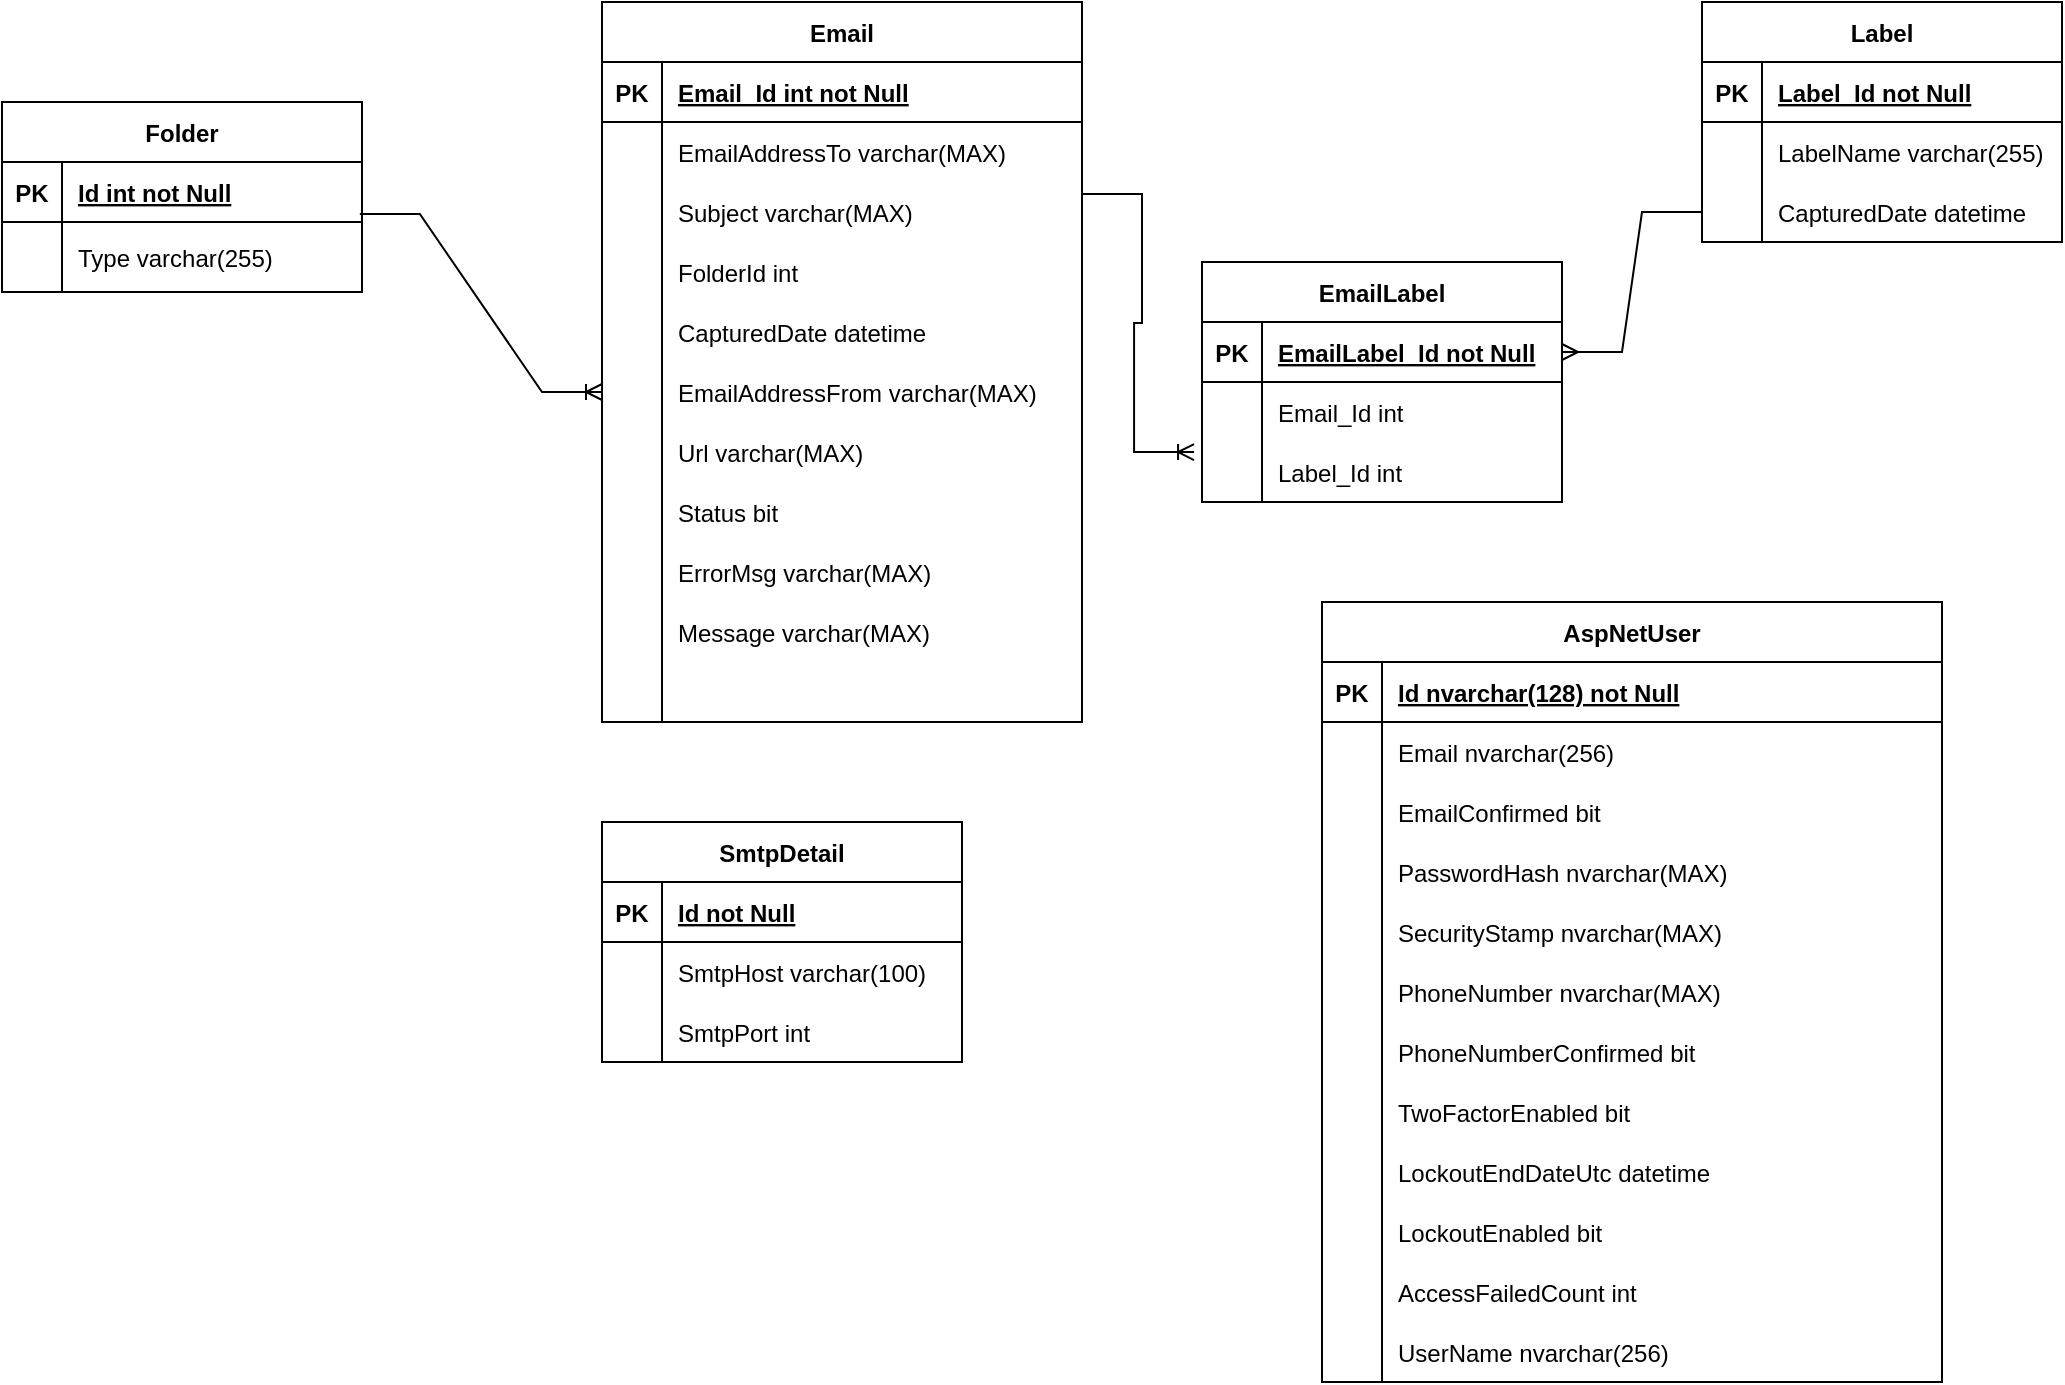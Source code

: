 <mxfile version="16.2.2" type="device"><diagram id="R2lEEEUBdFMjLlhIrx00" name="Page-1"><mxGraphModel dx="2272" dy="794" grid="1" gridSize="10" guides="1" tooltips="1" connect="1" arrows="1" fold="1" page="1" pageScale="1" pageWidth="850" pageHeight="1100" math="0" shadow="0" extFonts="Permanent Marker^https://fonts.googleapis.com/css?family=Permanent+Marker"><root><mxCell id="0"/><mxCell id="1" parent="0"/><mxCell id="u-XJidfxg6bG7zuZguOY-73" value="" style="edgeStyle=entityRelationEdgeStyle;fontSize=12;html=1;endArrow=ERmany;rounded=0;exitX=0;exitY=0.5;exitDx=0;exitDy=0;entryX=1;entryY=0.5;entryDx=0;entryDy=0;" edge="1" parent="1" source="u-XJidfxg6bG7zuZguOY-53" target="u-XJidfxg6bG7zuZguOY-34"><mxGeometry width="100" height="100" relative="1" as="geometry"><mxPoint x="800" y="130" as="sourcePoint"/><mxPoint x="620" y="260" as="targetPoint"/></mxGeometry></mxCell><mxCell id="u-XJidfxg6bG7zuZguOY-33" value="EmailLabel" style="shape=table;startSize=30;container=1;collapsible=1;childLayout=tableLayout;fixedRows=1;rowLines=0;fontStyle=1;align=center;resizeLast=1;" vertex="1" parent="1"><mxGeometry x="360" y="160" width="180" height="120" as="geometry"/></mxCell><mxCell id="u-XJidfxg6bG7zuZguOY-34" value="" style="shape=partialRectangle;collapsible=0;dropTarget=0;pointerEvents=0;fillColor=none;top=0;left=0;bottom=1;right=0;points=[[0,0.5],[1,0.5]];portConstraint=eastwest;" vertex="1" parent="u-XJidfxg6bG7zuZguOY-33"><mxGeometry y="30" width="180" height="30" as="geometry"/></mxCell><mxCell id="u-XJidfxg6bG7zuZguOY-35" value="PK" style="shape=partialRectangle;connectable=0;fillColor=none;top=0;left=0;bottom=0;right=0;fontStyle=1;overflow=hidden;" vertex="1" parent="u-XJidfxg6bG7zuZguOY-34"><mxGeometry width="30" height="30" as="geometry"><mxRectangle width="30" height="30" as="alternateBounds"/></mxGeometry></mxCell><mxCell id="u-XJidfxg6bG7zuZguOY-36" value="EmailLabel_Id not Null" style="shape=partialRectangle;connectable=0;fillColor=none;top=0;left=0;bottom=0;right=0;align=left;spacingLeft=6;fontStyle=5;overflow=hidden;" vertex="1" parent="u-XJidfxg6bG7zuZguOY-34"><mxGeometry x="30" width="150" height="30" as="geometry"><mxRectangle width="150" height="30" as="alternateBounds"/></mxGeometry></mxCell><mxCell id="u-XJidfxg6bG7zuZguOY-37" value="" style="shape=partialRectangle;collapsible=0;dropTarget=0;pointerEvents=0;fillColor=none;top=0;left=0;bottom=0;right=0;points=[[0,0.5],[1,0.5]];portConstraint=eastwest;" vertex="1" parent="u-XJidfxg6bG7zuZguOY-33"><mxGeometry y="60" width="180" height="30" as="geometry"/></mxCell><mxCell id="u-XJidfxg6bG7zuZguOY-38" value="" style="shape=partialRectangle;connectable=0;fillColor=none;top=0;left=0;bottom=0;right=0;editable=1;overflow=hidden;" vertex="1" parent="u-XJidfxg6bG7zuZguOY-37"><mxGeometry width="30" height="30" as="geometry"><mxRectangle width="30" height="30" as="alternateBounds"/></mxGeometry></mxCell><mxCell id="u-XJidfxg6bG7zuZguOY-39" value="Email_Id int" style="shape=partialRectangle;connectable=0;fillColor=none;top=0;left=0;bottom=0;right=0;align=left;spacingLeft=6;overflow=hidden;" vertex="1" parent="u-XJidfxg6bG7zuZguOY-37"><mxGeometry x="30" width="150" height="30" as="geometry"><mxRectangle width="150" height="30" as="alternateBounds"/></mxGeometry></mxCell><mxCell id="u-XJidfxg6bG7zuZguOY-40" value="" style="shape=partialRectangle;collapsible=0;dropTarget=0;pointerEvents=0;fillColor=none;top=0;left=0;bottom=0;right=0;points=[[0,0.5],[1,0.5]];portConstraint=eastwest;" vertex="1" parent="u-XJidfxg6bG7zuZguOY-33"><mxGeometry y="90" width="180" height="30" as="geometry"/></mxCell><mxCell id="u-XJidfxg6bG7zuZguOY-41" value="" style="shape=partialRectangle;connectable=0;fillColor=none;top=0;left=0;bottom=0;right=0;editable=1;overflow=hidden;" vertex="1" parent="u-XJidfxg6bG7zuZguOY-40"><mxGeometry width="30" height="30" as="geometry"><mxRectangle width="30" height="30" as="alternateBounds"/></mxGeometry></mxCell><mxCell id="u-XJidfxg6bG7zuZguOY-42" value="Label_Id int" style="shape=partialRectangle;connectable=0;fillColor=none;top=0;left=0;bottom=0;right=0;align=left;spacingLeft=6;overflow=hidden;" vertex="1" parent="u-XJidfxg6bG7zuZguOY-40"><mxGeometry x="30" width="150" height="30" as="geometry"><mxRectangle width="150" height="30" as="alternateBounds"/></mxGeometry></mxCell><mxCell id="u-XJidfxg6bG7zuZguOY-46" value="Label" style="shape=table;startSize=30;container=1;collapsible=1;childLayout=tableLayout;fixedRows=1;rowLines=0;fontStyle=1;align=center;resizeLast=1;" vertex="1" parent="1"><mxGeometry x="610" y="30" width="180" height="120" as="geometry"/></mxCell><mxCell id="u-XJidfxg6bG7zuZguOY-47" value="" style="shape=partialRectangle;collapsible=0;dropTarget=0;pointerEvents=0;fillColor=none;top=0;left=0;bottom=1;right=0;points=[[0,0.5],[1,0.5]];portConstraint=eastwest;" vertex="1" parent="u-XJidfxg6bG7zuZguOY-46"><mxGeometry y="30" width="180" height="30" as="geometry"/></mxCell><mxCell id="u-XJidfxg6bG7zuZguOY-48" value="PK" style="shape=partialRectangle;connectable=0;fillColor=none;top=0;left=0;bottom=0;right=0;fontStyle=1;overflow=hidden;" vertex="1" parent="u-XJidfxg6bG7zuZguOY-47"><mxGeometry width="30" height="30" as="geometry"><mxRectangle width="30" height="30" as="alternateBounds"/></mxGeometry></mxCell><mxCell id="u-XJidfxg6bG7zuZguOY-49" value="Label_Id not Null" style="shape=partialRectangle;connectable=0;fillColor=none;top=0;left=0;bottom=0;right=0;align=left;spacingLeft=6;fontStyle=5;overflow=hidden;" vertex="1" parent="u-XJidfxg6bG7zuZguOY-47"><mxGeometry x="30" width="150" height="30" as="geometry"><mxRectangle width="150" height="30" as="alternateBounds"/></mxGeometry></mxCell><mxCell id="u-XJidfxg6bG7zuZguOY-50" value="" style="shape=partialRectangle;collapsible=0;dropTarget=0;pointerEvents=0;fillColor=none;top=0;left=0;bottom=0;right=0;points=[[0,0.5],[1,0.5]];portConstraint=eastwest;" vertex="1" parent="u-XJidfxg6bG7zuZguOY-46"><mxGeometry y="60" width="180" height="30" as="geometry"/></mxCell><mxCell id="u-XJidfxg6bG7zuZguOY-51" value="" style="shape=partialRectangle;connectable=0;fillColor=none;top=0;left=0;bottom=0;right=0;editable=1;overflow=hidden;" vertex="1" parent="u-XJidfxg6bG7zuZguOY-50"><mxGeometry width="30" height="30" as="geometry"><mxRectangle width="30" height="30" as="alternateBounds"/></mxGeometry></mxCell><mxCell id="u-XJidfxg6bG7zuZguOY-52" value="LabelName varchar(255)" style="shape=partialRectangle;connectable=0;fillColor=none;top=0;left=0;bottom=0;right=0;align=left;spacingLeft=6;overflow=hidden;" vertex="1" parent="u-XJidfxg6bG7zuZguOY-50"><mxGeometry x="30" width="150" height="30" as="geometry"><mxRectangle width="150" height="30" as="alternateBounds"/></mxGeometry></mxCell><mxCell id="u-XJidfxg6bG7zuZguOY-53" value="" style="shape=partialRectangle;collapsible=0;dropTarget=0;pointerEvents=0;fillColor=none;top=0;left=0;bottom=0;right=0;points=[[0,0.5],[1,0.5]];portConstraint=eastwest;" vertex="1" parent="u-XJidfxg6bG7zuZguOY-46"><mxGeometry y="90" width="180" height="30" as="geometry"/></mxCell><mxCell id="u-XJidfxg6bG7zuZguOY-54" value="" style="shape=partialRectangle;connectable=0;fillColor=none;top=0;left=0;bottom=0;right=0;editable=1;overflow=hidden;" vertex="1" parent="u-XJidfxg6bG7zuZguOY-53"><mxGeometry width="30" height="30" as="geometry"><mxRectangle width="30" height="30" as="alternateBounds"/></mxGeometry></mxCell><mxCell id="u-XJidfxg6bG7zuZguOY-55" value="CapturedDate datetime" style="shape=partialRectangle;connectable=0;fillColor=none;top=0;left=0;bottom=0;right=0;align=left;spacingLeft=6;overflow=hidden;" vertex="1" parent="u-XJidfxg6bG7zuZguOY-53"><mxGeometry x="30" width="150" height="30" as="geometry"><mxRectangle width="150" height="30" as="alternateBounds"/></mxGeometry></mxCell><mxCell id="u-XJidfxg6bG7zuZguOY-59" value="Email" style="shape=table;startSize=30;container=1;collapsible=1;childLayout=tableLayout;fixedRows=1;rowLines=0;fontStyle=1;align=center;resizeLast=1;" vertex="1" parent="1"><mxGeometry x="60" y="30" width="240" height="360" as="geometry"/></mxCell><mxCell id="u-XJidfxg6bG7zuZguOY-60" value="" style="shape=partialRectangle;collapsible=0;dropTarget=0;pointerEvents=0;fillColor=none;top=0;left=0;bottom=1;right=0;points=[[0,0.5],[1,0.5]];portConstraint=eastwest;" vertex="1" parent="u-XJidfxg6bG7zuZguOY-59"><mxGeometry y="30" width="240" height="30" as="geometry"/></mxCell><mxCell id="u-XJidfxg6bG7zuZguOY-61" value="PK" style="shape=partialRectangle;connectable=0;fillColor=none;top=0;left=0;bottom=0;right=0;fontStyle=1;overflow=hidden;" vertex="1" parent="u-XJidfxg6bG7zuZguOY-60"><mxGeometry width="30" height="30" as="geometry"><mxRectangle width="30" height="30" as="alternateBounds"/></mxGeometry></mxCell><mxCell id="u-XJidfxg6bG7zuZguOY-62" value="Email_Id int not Null" style="shape=partialRectangle;connectable=0;fillColor=none;top=0;left=0;bottom=0;right=0;align=left;spacingLeft=6;fontStyle=5;overflow=hidden;" vertex="1" parent="u-XJidfxg6bG7zuZguOY-60"><mxGeometry x="30" width="210" height="30" as="geometry"><mxRectangle width="210" height="30" as="alternateBounds"/></mxGeometry></mxCell><mxCell id="u-XJidfxg6bG7zuZguOY-63" value="" style="shape=partialRectangle;collapsible=0;dropTarget=0;pointerEvents=0;fillColor=none;top=0;left=0;bottom=0;right=0;points=[[0,0.5],[1,0.5]];portConstraint=eastwest;" vertex="1" parent="u-XJidfxg6bG7zuZguOY-59"><mxGeometry y="60" width="240" height="30" as="geometry"/></mxCell><mxCell id="u-XJidfxg6bG7zuZguOY-64" value="" style="shape=partialRectangle;connectable=0;fillColor=none;top=0;left=0;bottom=0;right=0;editable=1;overflow=hidden;" vertex="1" parent="u-XJidfxg6bG7zuZguOY-63"><mxGeometry width="30" height="30" as="geometry"><mxRectangle width="30" height="30" as="alternateBounds"/></mxGeometry></mxCell><mxCell id="u-XJidfxg6bG7zuZguOY-65" value="EmailAddressTo varchar(MAX)" style="shape=partialRectangle;connectable=0;fillColor=none;top=0;left=0;bottom=0;right=0;align=left;spacingLeft=6;overflow=hidden;" vertex="1" parent="u-XJidfxg6bG7zuZguOY-63"><mxGeometry x="30" width="210" height="30" as="geometry"><mxRectangle width="210" height="30" as="alternateBounds"/></mxGeometry></mxCell><mxCell id="u-XJidfxg6bG7zuZguOY-66" value="" style="shape=partialRectangle;collapsible=0;dropTarget=0;pointerEvents=0;fillColor=none;top=0;left=0;bottom=0;right=0;points=[[0,0.5],[1,0.5]];portConstraint=eastwest;" vertex="1" parent="u-XJidfxg6bG7zuZguOY-59"><mxGeometry y="90" width="240" height="30" as="geometry"/></mxCell><mxCell id="u-XJidfxg6bG7zuZguOY-67" value="" style="shape=partialRectangle;connectable=0;fillColor=none;top=0;left=0;bottom=0;right=0;editable=1;overflow=hidden;" vertex="1" parent="u-XJidfxg6bG7zuZguOY-66"><mxGeometry width="30" height="30" as="geometry"><mxRectangle width="30" height="30" as="alternateBounds"/></mxGeometry></mxCell><mxCell id="u-XJidfxg6bG7zuZguOY-68" value="Subject varchar(MAX)" style="shape=partialRectangle;connectable=0;fillColor=none;top=0;left=0;bottom=0;right=0;align=left;spacingLeft=6;overflow=hidden;" vertex="1" parent="u-XJidfxg6bG7zuZguOY-66"><mxGeometry x="30" width="210" height="30" as="geometry"><mxRectangle width="210" height="30" as="alternateBounds"/></mxGeometry></mxCell><mxCell id="u-XJidfxg6bG7zuZguOY-69" value="" style="shape=partialRectangle;collapsible=0;dropTarget=0;pointerEvents=0;fillColor=none;top=0;left=0;bottom=0;right=0;points=[[0,0.5],[1,0.5]];portConstraint=eastwest;" vertex="1" parent="u-XJidfxg6bG7zuZguOY-59"><mxGeometry y="120" width="240" height="30" as="geometry"/></mxCell><mxCell id="u-XJidfxg6bG7zuZguOY-70" value="" style="shape=partialRectangle;connectable=0;fillColor=none;top=0;left=0;bottom=0;right=0;editable=1;overflow=hidden;" vertex="1" parent="u-XJidfxg6bG7zuZguOY-69"><mxGeometry width="30" height="30" as="geometry"><mxRectangle width="30" height="30" as="alternateBounds"/></mxGeometry></mxCell><mxCell id="u-XJidfxg6bG7zuZguOY-71" value="FolderId int" style="shape=partialRectangle;connectable=0;fillColor=none;top=0;left=0;bottom=0;right=0;align=left;spacingLeft=6;overflow=hidden;" vertex="1" parent="u-XJidfxg6bG7zuZguOY-69"><mxGeometry x="30" width="210" height="30" as="geometry"><mxRectangle width="210" height="30" as="alternateBounds"/></mxGeometry></mxCell><mxCell id="u-XJidfxg6bG7zuZguOY-88" value="" style="shape=partialRectangle;collapsible=0;dropTarget=0;pointerEvents=0;fillColor=none;top=0;left=0;bottom=0;right=0;points=[[0,0.5],[1,0.5]];portConstraint=eastwest;" vertex="1" parent="u-XJidfxg6bG7zuZguOY-59"><mxGeometry y="150" width="240" height="30" as="geometry"/></mxCell><mxCell id="u-XJidfxg6bG7zuZguOY-89" value="" style="shape=partialRectangle;connectable=0;fillColor=none;top=0;left=0;bottom=0;right=0;editable=1;overflow=hidden;" vertex="1" parent="u-XJidfxg6bG7zuZguOY-88"><mxGeometry width="30" height="30" as="geometry"><mxRectangle width="30" height="30" as="alternateBounds"/></mxGeometry></mxCell><mxCell id="u-XJidfxg6bG7zuZguOY-90" value="CapturedDate datetime" style="shape=partialRectangle;connectable=0;fillColor=none;top=0;left=0;bottom=0;right=0;align=left;spacingLeft=6;overflow=hidden;" vertex="1" parent="u-XJidfxg6bG7zuZguOY-88"><mxGeometry x="30" width="210" height="30" as="geometry"><mxRectangle width="210" height="30" as="alternateBounds"/></mxGeometry></mxCell><mxCell id="u-XJidfxg6bG7zuZguOY-91" value="" style="shape=partialRectangle;collapsible=0;dropTarget=0;pointerEvents=0;fillColor=none;top=0;left=0;bottom=0;right=0;points=[[0,0.5],[1,0.5]];portConstraint=eastwest;" vertex="1" parent="u-XJidfxg6bG7zuZguOY-59"><mxGeometry y="180" width="240" height="30" as="geometry"/></mxCell><mxCell id="u-XJidfxg6bG7zuZguOY-92" value="" style="shape=partialRectangle;connectable=0;fillColor=none;top=0;left=0;bottom=0;right=0;editable=1;overflow=hidden;" vertex="1" parent="u-XJidfxg6bG7zuZguOY-91"><mxGeometry width="30" height="30" as="geometry"><mxRectangle width="30" height="30" as="alternateBounds"/></mxGeometry></mxCell><mxCell id="u-XJidfxg6bG7zuZguOY-93" value="EmailAddressFrom varchar(MAX)" style="shape=partialRectangle;connectable=0;fillColor=none;top=0;left=0;bottom=0;right=0;align=left;spacingLeft=6;overflow=hidden;" vertex="1" parent="u-XJidfxg6bG7zuZguOY-91"><mxGeometry x="30" width="210" height="30" as="geometry"><mxRectangle width="210" height="30" as="alternateBounds"/></mxGeometry></mxCell><mxCell id="u-XJidfxg6bG7zuZguOY-94" value="" style="shape=partialRectangle;collapsible=0;dropTarget=0;pointerEvents=0;fillColor=none;top=0;left=0;bottom=0;right=0;points=[[0,0.5],[1,0.5]];portConstraint=eastwest;" vertex="1" parent="u-XJidfxg6bG7zuZguOY-59"><mxGeometry y="210" width="240" height="30" as="geometry"/></mxCell><mxCell id="u-XJidfxg6bG7zuZguOY-95" value="" style="shape=partialRectangle;connectable=0;fillColor=none;top=0;left=0;bottom=0;right=0;editable=1;overflow=hidden;" vertex="1" parent="u-XJidfxg6bG7zuZguOY-94"><mxGeometry width="30" height="30" as="geometry"><mxRectangle width="30" height="30" as="alternateBounds"/></mxGeometry></mxCell><mxCell id="u-XJidfxg6bG7zuZguOY-96" value="Url varchar(MAX)" style="shape=partialRectangle;connectable=0;fillColor=none;top=0;left=0;bottom=0;right=0;align=left;spacingLeft=6;overflow=hidden;" vertex="1" parent="u-XJidfxg6bG7zuZguOY-94"><mxGeometry x="30" width="210" height="30" as="geometry"><mxRectangle width="210" height="30" as="alternateBounds"/></mxGeometry></mxCell><mxCell id="u-XJidfxg6bG7zuZguOY-97" value="" style="shape=partialRectangle;collapsible=0;dropTarget=0;pointerEvents=0;fillColor=none;top=0;left=0;bottom=0;right=0;points=[[0,0.5],[1,0.5]];portConstraint=eastwest;" vertex="1" parent="u-XJidfxg6bG7zuZguOY-59"><mxGeometry y="240" width="240" height="30" as="geometry"/></mxCell><mxCell id="u-XJidfxg6bG7zuZguOY-98" value="" style="shape=partialRectangle;connectable=0;fillColor=none;top=0;left=0;bottom=0;right=0;editable=1;overflow=hidden;" vertex="1" parent="u-XJidfxg6bG7zuZguOY-97"><mxGeometry width="30" height="30" as="geometry"><mxRectangle width="30" height="30" as="alternateBounds"/></mxGeometry></mxCell><mxCell id="u-XJidfxg6bG7zuZguOY-99" value="Status bit" style="shape=partialRectangle;connectable=0;fillColor=none;top=0;left=0;bottom=0;right=0;align=left;spacingLeft=6;overflow=hidden;" vertex="1" parent="u-XJidfxg6bG7zuZguOY-97"><mxGeometry x="30" width="210" height="30" as="geometry"><mxRectangle width="210" height="30" as="alternateBounds"/></mxGeometry></mxCell><mxCell id="u-XJidfxg6bG7zuZguOY-100" value="" style="shape=partialRectangle;collapsible=0;dropTarget=0;pointerEvents=0;fillColor=none;top=0;left=0;bottom=0;right=0;points=[[0,0.5],[1,0.5]];portConstraint=eastwest;" vertex="1" parent="u-XJidfxg6bG7zuZguOY-59"><mxGeometry y="270" width="240" height="30" as="geometry"/></mxCell><mxCell id="u-XJidfxg6bG7zuZguOY-101" value="" style="shape=partialRectangle;connectable=0;fillColor=none;top=0;left=0;bottom=0;right=0;editable=1;overflow=hidden;" vertex="1" parent="u-XJidfxg6bG7zuZguOY-100"><mxGeometry width="30" height="30" as="geometry"><mxRectangle width="30" height="30" as="alternateBounds"/></mxGeometry></mxCell><mxCell id="u-XJidfxg6bG7zuZguOY-102" value="ErrorMsg varchar(MAX)" style="shape=partialRectangle;connectable=0;fillColor=none;top=0;left=0;bottom=0;right=0;align=left;spacingLeft=6;overflow=hidden;" vertex="1" parent="u-XJidfxg6bG7zuZguOY-100"><mxGeometry x="30" width="210" height="30" as="geometry"><mxRectangle width="210" height="30" as="alternateBounds"/></mxGeometry></mxCell><mxCell id="u-XJidfxg6bG7zuZguOY-103" value="" style="shape=partialRectangle;collapsible=0;dropTarget=0;pointerEvents=0;fillColor=none;top=0;left=0;bottom=0;right=0;points=[[0,0.5],[1,0.5]];portConstraint=eastwest;" vertex="1" parent="u-XJidfxg6bG7zuZguOY-59"><mxGeometry y="300" width="240" height="30" as="geometry"/></mxCell><mxCell id="u-XJidfxg6bG7zuZguOY-104" value="" style="shape=partialRectangle;connectable=0;fillColor=none;top=0;left=0;bottom=0;right=0;editable=1;overflow=hidden;" vertex="1" parent="u-XJidfxg6bG7zuZguOY-103"><mxGeometry width="30" height="30" as="geometry"><mxRectangle width="30" height="30" as="alternateBounds"/></mxGeometry></mxCell><mxCell id="u-XJidfxg6bG7zuZguOY-105" value="Message varchar(MAX)" style="shape=partialRectangle;connectable=0;fillColor=none;top=0;left=0;bottom=0;right=0;align=left;spacingLeft=6;overflow=hidden;" vertex="1" parent="u-XJidfxg6bG7zuZguOY-103"><mxGeometry x="30" width="210" height="30" as="geometry"><mxRectangle width="210" height="30" as="alternateBounds"/></mxGeometry></mxCell><mxCell id="u-XJidfxg6bG7zuZguOY-106" value="" style="shape=partialRectangle;collapsible=0;dropTarget=0;pointerEvents=0;fillColor=none;top=0;left=0;bottom=0;right=0;points=[[0,0.5],[1,0.5]];portConstraint=eastwest;" vertex="1" parent="u-XJidfxg6bG7zuZguOY-59"><mxGeometry y="330" width="240" height="30" as="geometry"/></mxCell><mxCell id="u-XJidfxg6bG7zuZguOY-107" value="" style="shape=partialRectangle;connectable=0;fillColor=none;top=0;left=0;bottom=0;right=0;editable=1;overflow=hidden;" vertex="1" parent="u-XJidfxg6bG7zuZguOY-106"><mxGeometry width="30" height="30" as="geometry"><mxRectangle width="30" height="30" as="alternateBounds"/></mxGeometry></mxCell><mxCell id="u-XJidfxg6bG7zuZguOY-108" value="" style="shape=partialRectangle;connectable=0;fillColor=none;top=0;left=0;bottom=0;right=0;align=left;spacingLeft=6;overflow=hidden;" vertex="1" parent="u-XJidfxg6bG7zuZguOY-106"><mxGeometry x="30" width="210" height="30" as="geometry"><mxRectangle width="210" height="30" as="alternateBounds"/></mxGeometry></mxCell><mxCell id="u-XJidfxg6bG7zuZguOY-72" value="" style="edgeStyle=entityRelationEdgeStyle;fontSize=12;html=1;endArrow=ERoneToMany;rounded=0;entryX=-0.022;entryY=0.167;entryDx=0;entryDy=0;entryPerimeter=0;exitX=1;exitY=0.2;exitDx=0;exitDy=0;exitPerimeter=0;" edge="1" parent="1" source="u-XJidfxg6bG7zuZguOY-66" target="u-XJidfxg6bG7zuZguOY-40"><mxGeometry width="100" height="100" relative="1" as="geometry"><mxPoint x="250" y="180" as="sourcePoint"/><mxPoint x="350" y="80" as="targetPoint"/></mxGeometry></mxCell><mxCell id="u-XJidfxg6bG7zuZguOY-74" value="Folder" style="shape=table;startSize=30;container=1;collapsible=1;childLayout=tableLayout;fixedRows=1;rowLines=0;fontStyle=1;align=center;resizeLast=1;" vertex="1" parent="1"><mxGeometry x="-240" y="80" width="180" height="95" as="geometry"/></mxCell><mxCell id="u-XJidfxg6bG7zuZguOY-75" value="" style="shape=partialRectangle;collapsible=0;dropTarget=0;pointerEvents=0;fillColor=none;top=0;left=0;bottom=1;right=0;points=[[0,0.5],[1,0.5]];portConstraint=eastwest;" vertex="1" parent="u-XJidfxg6bG7zuZguOY-74"><mxGeometry y="30" width="180" height="30" as="geometry"/></mxCell><mxCell id="u-XJidfxg6bG7zuZguOY-76" value="PK" style="shape=partialRectangle;connectable=0;fillColor=none;top=0;left=0;bottom=0;right=0;fontStyle=1;overflow=hidden;" vertex="1" parent="u-XJidfxg6bG7zuZguOY-75"><mxGeometry width="30" height="30" as="geometry"><mxRectangle width="30" height="30" as="alternateBounds"/></mxGeometry></mxCell><mxCell id="u-XJidfxg6bG7zuZguOY-77" value="Id int not Null" style="shape=partialRectangle;connectable=0;fillColor=none;top=0;left=0;bottom=0;right=0;align=left;spacingLeft=6;fontStyle=5;overflow=hidden;" vertex="1" parent="u-XJidfxg6bG7zuZguOY-75"><mxGeometry x="30" width="150" height="30" as="geometry"><mxRectangle width="150" height="30" as="alternateBounds"/></mxGeometry></mxCell><mxCell id="u-XJidfxg6bG7zuZguOY-78" value="" style="shape=partialRectangle;collapsible=0;dropTarget=0;pointerEvents=0;fillColor=none;top=0;left=0;bottom=0;right=0;points=[[0,0.5],[1,0.5]];portConstraint=eastwest;" vertex="1" parent="u-XJidfxg6bG7zuZguOY-74"><mxGeometry y="60" width="180" height="35" as="geometry"/></mxCell><mxCell id="u-XJidfxg6bG7zuZguOY-79" value="" style="shape=partialRectangle;connectable=0;fillColor=none;top=0;left=0;bottom=0;right=0;editable=1;overflow=hidden;" vertex="1" parent="u-XJidfxg6bG7zuZguOY-78"><mxGeometry width="30" height="35" as="geometry"><mxRectangle width="30" height="35" as="alternateBounds"/></mxGeometry></mxCell><mxCell id="u-XJidfxg6bG7zuZguOY-80" value="Type varchar(255)" style="shape=partialRectangle;connectable=0;fillColor=none;top=0;left=0;bottom=0;right=0;align=left;spacingLeft=6;overflow=hidden;" vertex="1" parent="u-XJidfxg6bG7zuZguOY-78"><mxGeometry x="30" width="150" height="35" as="geometry"><mxRectangle width="150" height="35" as="alternateBounds"/></mxGeometry></mxCell><mxCell id="u-XJidfxg6bG7zuZguOY-112" value="SmtpDetail" style="shape=table;startSize=30;container=1;collapsible=1;childLayout=tableLayout;fixedRows=1;rowLines=0;fontStyle=1;align=center;resizeLast=1;" vertex="1" parent="1"><mxGeometry x="60" y="440" width="180" height="120" as="geometry"/></mxCell><mxCell id="u-XJidfxg6bG7zuZguOY-113" value="" style="shape=partialRectangle;collapsible=0;dropTarget=0;pointerEvents=0;fillColor=none;top=0;left=0;bottom=1;right=0;points=[[0,0.5],[1,0.5]];portConstraint=eastwest;" vertex="1" parent="u-XJidfxg6bG7zuZguOY-112"><mxGeometry y="30" width="180" height="30" as="geometry"/></mxCell><mxCell id="u-XJidfxg6bG7zuZguOY-114" value="PK" style="shape=partialRectangle;connectable=0;fillColor=none;top=0;left=0;bottom=0;right=0;fontStyle=1;overflow=hidden;" vertex="1" parent="u-XJidfxg6bG7zuZguOY-113"><mxGeometry width="30" height="30" as="geometry"><mxRectangle width="30" height="30" as="alternateBounds"/></mxGeometry></mxCell><mxCell id="u-XJidfxg6bG7zuZguOY-115" value="Id not Null" style="shape=partialRectangle;connectable=0;fillColor=none;top=0;left=0;bottom=0;right=0;align=left;spacingLeft=6;fontStyle=5;overflow=hidden;" vertex="1" parent="u-XJidfxg6bG7zuZguOY-113"><mxGeometry x="30" width="150" height="30" as="geometry"><mxRectangle width="150" height="30" as="alternateBounds"/></mxGeometry></mxCell><mxCell id="u-XJidfxg6bG7zuZguOY-116" value="" style="shape=partialRectangle;collapsible=0;dropTarget=0;pointerEvents=0;fillColor=none;top=0;left=0;bottom=0;right=0;points=[[0,0.5],[1,0.5]];portConstraint=eastwest;" vertex="1" parent="u-XJidfxg6bG7zuZguOY-112"><mxGeometry y="60" width="180" height="30" as="geometry"/></mxCell><mxCell id="u-XJidfxg6bG7zuZguOY-117" value="" style="shape=partialRectangle;connectable=0;fillColor=none;top=0;left=0;bottom=0;right=0;editable=1;overflow=hidden;" vertex="1" parent="u-XJidfxg6bG7zuZguOY-116"><mxGeometry width="30" height="30" as="geometry"><mxRectangle width="30" height="30" as="alternateBounds"/></mxGeometry></mxCell><mxCell id="u-XJidfxg6bG7zuZguOY-118" value="SmtpHost varchar(100)" style="shape=partialRectangle;connectable=0;fillColor=none;top=0;left=0;bottom=0;right=0;align=left;spacingLeft=6;overflow=hidden;" vertex="1" parent="u-XJidfxg6bG7zuZguOY-116"><mxGeometry x="30" width="150" height="30" as="geometry"><mxRectangle width="150" height="30" as="alternateBounds"/></mxGeometry></mxCell><mxCell id="u-XJidfxg6bG7zuZguOY-119" value="" style="shape=partialRectangle;collapsible=0;dropTarget=0;pointerEvents=0;fillColor=none;top=0;left=0;bottom=0;right=0;points=[[0,0.5],[1,0.5]];portConstraint=eastwest;" vertex="1" parent="u-XJidfxg6bG7zuZguOY-112"><mxGeometry y="90" width="180" height="30" as="geometry"/></mxCell><mxCell id="u-XJidfxg6bG7zuZguOY-120" value="" style="shape=partialRectangle;connectable=0;fillColor=none;top=0;left=0;bottom=0;right=0;editable=1;overflow=hidden;" vertex="1" parent="u-XJidfxg6bG7zuZguOY-119"><mxGeometry width="30" height="30" as="geometry"><mxRectangle width="30" height="30" as="alternateBounds"/></mxGeometry></mxCell><mxCell id="u-XJidfxg6bG7zuZguOY-121" value="SmtpPort int" style="shape=partialRectangle;connectable=0;fillColor=none;top=0;left=0;bottom=0;right=0;align=left;spacingLeft=6;overflow=hidden;" vertex="1" parent="u-XJidfxg6bG7zuZguOY-119"><mxGeometry x="30" width="150" height="30" as="geometry"><mxRectangle width="150" height="30" as="alternateBounds"/></mxGeometry></mxCell><mxCell id="u-XJidfxg6bG7zuZguOY-125" value="AspNetUser" style="shape=table;startSize=30;container=1;collapsible=1;childLayout=tableLayout;fixedRows=1;rowLines=0;fontStyle=1;align=center;resizeLast=1;" vertex="1" parent="1"><mxGeometry x="420" y="330" width="310" height="390" as="geometry"/></mxCell><mxCell id="u-XJidfxg6bG7zuZguOY-126" value="" style="shape=partialRectangle;collapsible=0;dropTarget=0;pointerEvents=0;fillColor=none;top=0;left=0;bottom=1;right=0;points=[[0,0.5],[1,0.5]];portConstraint=eastwest;" vertex="1" parent="u-XJidfxg6bG7zuZguOY-125"><mxGeometry y="30" width="310" height="30" as="geometry"/></mxCell><mxCell id="u-XJidfxg6bG7zuZguOY-127" value="PK" style="shape=partialRectangle;connectable=0;fillColor=none;top=0;left=0;bottom=0;right=0;fontStyle=1;overflow=hidden;" vertex="1" parent="u-XJidfxg6bG7zuZguOY-126"><mxGeometry width="30" height="30" as="geometry"><mxRectangle width="30" height="30" as="alternateBounds"/></mxGeometry></mxCell><mxCell id="u-XJidfxg6bG7zuZguOY-128" value="Id nvarchar(128) not Null" style="shape=partialRectangle;connectable=0;fillColor=none;top=0;left=0;bottom=0;right=0;align=left;spacingLeft=6;fontStyle=5;overflow=hidden;" vertex="1" parent="u-XJidfxg6bG7zuZguOY-126"><mxGeometry x="30" width="280" height="30" as="geometry"><mxRectangle width="280" height="30" as="alternateBounds"/></mxGeometry></mxCell><mxCell id="u-XJidfxg6bG7zuZguOY-129" value="" style="shape=partialRectangle;collapsible=0;dropTarget=0;pointerEvents=0;fillColor=none;top=0;left=0;bottom=0;right=0;points=[[0,0.5],[1,0.5]];portConstraint=eastwest;" vertex="1" parent="u-XJidfxg6bG7zuZguOY-125"><mxGeometry y="60" width="310" height="30" as="geometry"/></mxCell><mxCell id="u-XJidfxg6bG7zuZguOY-130" value="" style="shape=partialRectangle;connectable=0;fillColor=none;top=0;left=0;bottom=0;right=0;editable=1;overflow=hidden;" vertex="1" parent="u-XJidfxg6bG7zuZguOY-129"><mxGeometry width="30" height="30" as="geometry"><mxRectangle width="30" height="30" as="alternateBounds"/></mxGeometry></mxCell><mxCell id="u-XJidfxg6bG7zuZguOY-131" value="Email nvarchar(256)" style="shape=partialRectangle;connectable=0;fillColor=none;top=0;left=0;bottom=0;right=0;align=left;spacingLeft=6;overflow=hidden;" vertex="1" parent="u-XJidfxg6bG7zuZguOY-129"><mxGeometry x="30" width="280" height="30" as="geometry"><mxRectangle width="280" height="30" as="alternateBounds"/></mxGeometry></mxCell><mxCell id="u-XJidfxg6bG7zuZguOY-132" value="" style="shape=partialRectangle;collapsible=0;dropTarget=0;pointerEvents=0;fillColor=none;top=0;left=0;bottom=0;right=0;points=[[0,0.5],[1,0.5]];portConstraint=eastwest;" vertex="1" parent="u-XJidfxg6bG7zuZguOY-125"><mxGeometry y="90" width="310" height="30" as="geometry"/></mxCell><mxCell id="u-XJidfxg6bG7zuZguOY-133" value="" style="shape=partialRectangle;connectable=0;fillColor=none;top=0;left=0;bottom=0;right=0;editable=1;overflow=hidden;" vertex="1" parent="u-XJidfxg6bG7zuZguOY-132"><mxGeometry width="30" height="30" as="geometry"><mxRectangle width="30" height="30" as="alternateBounds"/></mxGeometry></mxCell><mxCell id="u-XJidfxg6bG7zuZguOY-134" value="EmailConfirmed bit" style="shape=partialRectangle;connectable=0;fillColor=none;top=0;left=0;bottom=0;right=0;align=left;spacingLeft=6;overflow=hidden;" vertex="1" parent="u-XJidfxg6bG7zuZguOY-132"><mxGeometry x="30" width="280" height="30" as="geometry"><mxRectangle width="280" height="30" as="alternateBounds"/></mxGeometry></mxCell><mxCell id="u-XJidfxg6bG7zuZguOY-135" value="" style="shape=partialRectangle;collapsible=0;dropTarget=0;pointerEvents=0;fillColor=none;top=0;left=0;bottom=0;right=0;points=[[0,0.5],[1,0.5]];portConstraint=eastwest;" vertex="1" parent="u-XJidfxg6bG7zuZguOY-125"><mxGeometry y="120" width="310" height="30" as="geometry"/></mxCell><mxCell id="u-XJidfxg6bG7zuZguOY-136" value="" style="shape=partialRectangle;connectable=0;fillColor=none;top=0;left=0;bottom=0;right=0;editable=1;overflow=hidden;" vertex="1" parent="u-XJidfxg6bG7zuZguOY-135"><mxGeometry width="30" height="30" as="geometry"><mxRectangle width="30" height="30" as="alternateBounds"/></mxGeometry></mxCell><mxCell id="u-XJidfxg6bG7zuZguOY-137" value="PasswordHash nvarchar(MAX)" style="shape=partialRectangle;connectable=0;fillColor=none;top=0;left=0;bottom=0;right=0;align=left;spacingLeft=6;overflow=hidden;" vertex="1" parent="u-XJidfxg6bG7zuZguOY-135"><mxGeometry x="30" width="280" height="30" as="geometry"><mxRectangle width="280" height="30" as="alternateBounds"/></mxGeometry></mxCell><mxCell id="u-XJidfxg6bG7zuZguOY-138" value="" style="shape=partialRectangle;collapsible=0;dropTarget=0;pointerEvents=0;fillColor=none;top=0;left=0;bottom=0;right=0;points=[[0,0.5],[1,0.5]];portConstraint=eastwest;" vertex="1" parent="u-XJidfxg6bG7zuZguOY-125"><mxGeometry y="150" width="310" height="30" as="geometry"/></mxCell><mxCell id="u-XJidfxg6bG7zuZguOY-139" value="" style="shape=partialRectangle;connectable=0;fillColor=none;top=0;left=0;bottom=0;right=0;editable=1;overflow=hidden;" vertex="1" parent="u-XJidfxg6bG7zuZguOY-138"><mxGeometry width="30" height="30" as="geometry"><mxRectangle width="30" height="30" as="alternateBounds"/></mxGeometry></mxCell><mxCell id="u-XJidfxg6bG7zuZguOY-140" value="SecurityStamp nvarchar(MAX)" style="shape=partialRectangle;connectable=0;fillColor=none;top=0;left=0;bottom=0;right=0;align=left;spacingLeft=6;overflow=hidden;" vertex="1" parent="u-XJidfxg6bG7zuZguOY-138"><mxGeometry x="30" width="280" height="30" as="geometry"><mxRectangle width="280" height="30" as="alternateBounds"/></mxGeometry></mxCell><mxCell id="u-XJidfxg6bG7zuZguOY-141" value="" style="shape=partialRectangle;collapsible=0;dropTarget=0;pointerEvents=0;fillColor=none;top=0;left=0;bottom=0;right=0;points=[[0,0.5],[1,0.5]];portConstraint=eastwest;" vertex="1" parent="u-XJidfxg6bG7zuZguOY-125"><mxGeometry y="180" width="310" height="30" as="geometry"/></mxCell><mxCell id="u-XJidfxg6bG7zuZguOY-142" value="" style="shape=partialRectangle;connectable=0;fillColor=none;top=0;left=0;bottom=0;right=0;editable=1;overflow=hidden;" vertex="1" parent="u-XJidfxg6bG7zuZguOY-141"><mxGeometry width="30" height="30" as="geometry"><mxRectangle width="30" height="30" as="alternateBounds"/></mxGeometry></mxCell><mxCell id="u-XJidfxg6bG7zuZguOY-143" value="PhoneNumber nvarchar(MAX)" style="shape=partialRectangle;connectable=0;fillColor=none;top=0;left=0;bottom=0;right=0;align=left;spacingLeft=6;overflow=hidden;" vertex="1" parent="u-XJidfxg6bG7zuZguOY-141"><mxGeometry x="30" width="280" height="30" as="geometry"><mxRectangle width="280" height="30" as="alternateBounds"/></mxGeometry></mxCell><mxCell id="u-XJidfxg6bG7zuZguOY-144" value="" style="shape=partialRectangle;collapsible=0;dropTarget=0;pointerEvents=0;fillColor=none;top=0;left=0;bottom=0;right=0;points=[[0,0.5],[1,0.5]];portConstraint=eastwest;" vertex="1" parent="u-XJidfxg6bG7zuZguOY-125"><mxGeometry y="210" width="310" height="30" as="geometry"/></mxCell><mxCell id="u-XJidfxg6bG7zuZguOY-145" value="" style="shape=partialRectangle;connectable=0;fillColor=none;top=0;left=0;bottom=0;right=0;editable=1;overflow=hidden;" vertex="1" parent="u-XJidfxg6bG7zuZguOY-144"><mxGeometry width="30" height="30" as="geometry"><mxRectangle width="30" height="30" as="alternateBounds"/></mxGeometry></mxCell><mxCell id="u-XJidfxg6bG7zuZguOY-146" value="PhoneNumberConfirmed bit" style="shape=partialRectangle;connectable=0;fillColor=none;top=0;left=0;bottom=0;right=0;align=left;spacingLeft=6;overflow=hidden;" vertex="1" parent="u-XJidfxg6bG7zuZguOY-144"><mxGeometry x="30" width="280" height="30" as="geometry"><mxRectangle width="280" height="30" as="alternateBounds"/></mxGeometry></mxCell><mxCell id="u-XJidfxg6bG7zuZguOY-147" value="" style="shape=partialRectangle;collapsible=0;dropTarget=0;pointerEvents=0;fillColor=none;top=0;left=0;bottom=0;right=0;points=[[0,0.5],[1,0.5]];portConstraint=eastwest;" vertex="1" parent="u-XJidfxg6bG7zuZguOY-125"><mxGeometry y="240" width="310" height="30" as="geometry"/></mxCell><mxCell id="u-XJidfxg6bG7zuZguOY-148" value="" style="shape=partialRectangle;connectable=0;fillColor=none;top=0;left=0;bottom=0;right=0;editable=1;overflow=hidden;" vertex="1" parent="u-XJidfxg6bG7zuZguOY-147"><mxGeometry width="30" height="30" as="geometry"><mxRectangle width="30" height="30" as="alternateBounds"/></mxGeometry></mxCell><mxCell id="u-XJidfxg6bG7zuZguOY-149" value="TwoFactorEnabled bit" style="shape=partialRectangle;connectable=0;fillColor=none;top=0;left=0;bottom=0;right=0;align=left;spacingLeft=6;overflow=hidden;" vertex="1" parent="u-XJidfxg6bG7zuZguOY-147"><mxGeometry x="30" width="280" height="30" as="geometry"><mxRectangle width="280" height="30" as="alternateBounds"/></mxGeometry></mxCell><mxCell id="u-XJidfxg6bG7zuZguOY-150" value="" style="shape=partialRectangle;collapsible=0;dropTarget=0;pointerEvents=0;fillColor=none;top=0;left=0;bottom=0;right=0;points=[[0,0.5],[1,0.5]];portConstraint=eastwest;" vertex="1" parent="u-XJidfxg6bG7zuZguOY-125"><mxGeometry y="270" width="310" height="30" as="geometry"/></mxCell><mxCell id="u-XJidfxg6bG7zuZguOY-151" value="" style="shape=partialRectangle;connectable=0;fillColor=none;top=0;left=0;bottom=0;right=0;editable=1;overflow=hidden;" vertex="1" parent="u-XJidfxg6bG7zuZguOY-150"><mxGeometry width="30" height="30" as="geometry"><mxRectangle width="30" height="30" as="alternateBounds"/></mxGeometry></mxCell><mxCell id="u-XJidfxg6bG7zuZguOY-152" value="LockoutEndDateUtc datetime" style="shape=partialRectangle;connectable=0;fillColor=none;top=0;left=0;bottom=0;right=0;align=left;spacingLeft=6;overflow=hidden;" vertex="1" parent="u-XJidfxg6bG7zuZguOY-150"><mxGeometry x="30" width="280" height="30" as="geometry"><mxRectangle width="280" height="30" as="alternateBounds"/></mxGeometry></mxCell><mxCell id="u-XJidfxg6bG7zuZguOY-153" value="" style="shape=partialRectangle;collapsible=0;dropTarget=0;pointerEvents=0;fillColor=none;top=0;left=0;bottom=0;right=0;points=[[0,0.5],[1,0.5]];portConstraint=eastwest;" vertex="1" parent="u-XJidfxg6bG7zuZguOY-125"><mxGeometry y="300" width="310" height="30" as="geometry"/></mxCell><mxCell id="u-XJidfxg6bG7zuZguOY-154" value="" style="shape=partialRectangle;connectable=0;fillColor=none;top=0;left=0;bottom=0;right=0;editable=1;overflow=hidden;" vertex="1" parent="u-XJidfxg6bG7zuZguOY-153"><mxGeometry width="30" height="30" as="geometry"><mxRectangle width="30" height="30" as="alternateBounds"/></mxGeometry></mxCell><mxCell id="u-XJidfxg6bG7zuZguOY-155" value="LockoutEnabled bit" style="shape=partialRectangle;connectable=0;fillColor=none;top=0;left=0;bottom=0;right=0;align=left;spacingLeft=6;overflow=hidden;" vertex="1" parent="u-XJidfxg6bG7zuZguOY-153"><mxGeometry x="30" width="280" height="30" as="geometry"><mxRectangle width="280" height="30" as="alternateBounds"/></mxGeometry></mxCell><mxCell id="u-XJidfxg6bG7zuZguOY-156" value="" style="shape=partialRectangle;collapsible=0;dropTarget=0;pointerEvents=0;fillColor=none;top=0;left=0;bottom=0;right=0;points=[[0,0.5],[1,0.5]];portConstraint=eastwest;" vertex="1" parent="u-XJidfxg6bG7zuZguOY-125"><mxGeometry y="330" width="310" height="30" as="geometry"/></mxCell><mxCell id="u-XJidfxg6bG7zuZguOY-157" value="" style="shape=partialRectangle;connectable=0;fillColor=none;top=0;left=0;bottom=0;right=0;editable=1;overflow=hidden;" vertex="1" parent="u-XJidfxg6bG7zuZguOY-156"><mxGeometry width="30" height="30" as="geometry"><mxRectangle width="30" height="30" as="alternateBounds"/></mxGeometry></mxCell><mxCell id="u-XJidfxg6bG7zuZguOY-158" value="AccessFailedCount int" style="shape=partialRectangle;connectable=0;fillColor=none;top=0;left=0;bottom=0;right=0;align=left;spacingLeft=6;overflow=hidden;" vertex="1" parent="u-XJidfxg6bG7zuZguOY-156"><mxGeometry x="30" width="280" height="30" as="geometry"><mxRectangle width="280" height="30" as="alternateBounds"/></mxGeometry></mxCell><mxCell id="u-XJidfxg6bG7zuZguOY-159" value="" style="shape=partialRectangle;collapsible=0;dropTarget=0;pointerEvents=0;fillColor=none;top=0;left=0;bottom=0;right=0;points=[[0,0.5],[1,0.5]];portConstraint=eastwest;" vertex="1" parent="u-XJidfxg6bG7zuZguOY-125"><mxGeometry y="360" width="310" height="30" as="geometry"/></mxCell><mxCell id="u-XJidfxg6bG7zuZguOY-160" value="" style="shape=partialRectangle;connectable=0;fillColor=none;top=0;left=0;bottom=0;right=0;editable=1;overflow=hidden;" vertex="1" parent="u-XJidfxg6bG7zuZguOY-159"><mxGeometry width="30" height="30" as="geometry"><mxRectangle width="30" height="30" as="alternateBounds"/></mxGeometry></mxCell><mxCell id="u-XJidfxg6bG7zuZguOY-161" value="UserName nvarchar(256)" style="shape=partialRectangle;connectable=0;fillColor=none;top=0;left=0;bottom=0;right=0;align=left;spacingLeft=6;overflow=hidden;" vertex="1" parent="u-XJidfxg6bG7zuZguOY-159"><mxGeometry x="30" width="280" height="30" as="geometry"><mxRectangle width="280" height="30" as="alternateBounds"/></mxGeometry></mxCell><mxCell id="u-XJidfxg6bG7zuZguOY-164" value="" style="edgeStyle=entityRelationEdgeStyle;fontSize=12;html=1;endArrow=ERoneToMany;rounded=0;entryX=0;entryY=0.5;entryDx=0;entryDy=0;exitX=0.994;exitY=-0.114;exitDx=0;exitDy=0;exitPerimeter=0;" edge="1" parent="1" source="u-XJidfxg6bG7zuZguOY-78" target="u-XJidfxg6bG7zuZguOY-91"><mxGeometry width="100" height="100" relative="1" as="geometry"><mxPoint x="-10" y="220" as="sourcePoint"/><mxPoint x="90" y="120" as="targetPoint"/></mxGeometry></mxCell></root></mxGraphModel></diagram></mxfile>